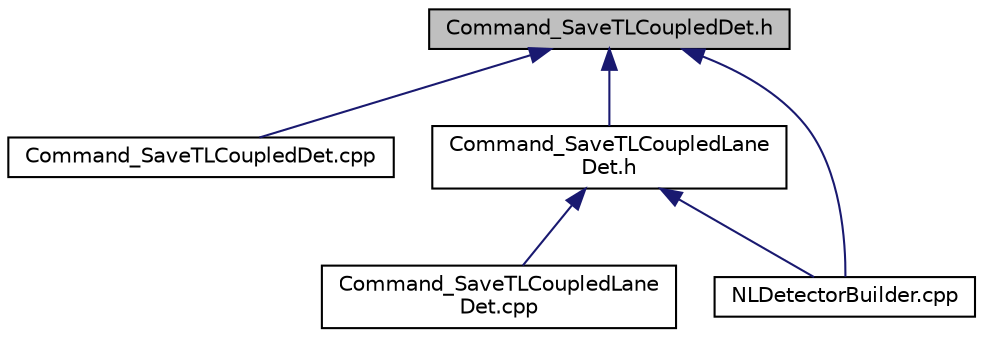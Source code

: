 digraph "Command_SaveTLCoupledDet.h"
{
  edge [fontname="Helvetica",fontsize="10",labelfontname="Helvetica",labelfontsize="10"];
  node [fontname="Helvetica",fontsize="10",shape=record];
  Node14 [label="Command_SaveTLCoupledDet.h",height=0.2,width=0.4,color="black", fillcolor="grey75", style="filled", fontcolor="black"];
  Node14 -> Node15 [dir="back",color="midnightblue",fontsize="10",style="solid",fontname="Helvetica"];
  Node15 [label="Command_SaveTLCoupledDet.cpp",height=0.2,width=0.4,color="black", fillcolor="white", style="filled",URL="$db/d76/_command___save_t_l_coupled_det_8cpp.html"];
  Node14 -> Node16 [dir="back",color="midnightblue",fontsize="10",style="solid",fontname="Helvetica"];
  Node16 [label="Command_SaveTLCoupledLane\lDet.h",height=0.2,width=0.4,color="black", fillcolor="white", style="filled",URL="$dc/d8b/_command___save_t_l_coupled_lane_det_8h.html"];
  Node16 -> Node17 [dir="back",color="midnightblue",fontsize="10",style="solid",fontname="Helvetica"];
  Node17 [label="Command_SaveTLCoupledLane\lDet.cpp",height=0.2,width=0.4,color="black", fillcolor="white", style="filled",URL="$d2/d5b/_command___save_t_l_coupled_lane_det_8cpp.html"];
  Node16 -> Node18 [dir="back",color="midnightblue",fontsize="10",style="solid",fontname="Helvetica"];
  Node18 [label="NLDetectorBuilder.cpp",height=0.2,width=0.4,color="black", fillcolor="white", style="filled",URL="$de/d1e/_n_l_detector_builder_8cpp.html"];
  Node14 -> Node18 [dir="back",color="midnightblue",fontsize="10",style="solid",fontname="Helvetica"];
}
